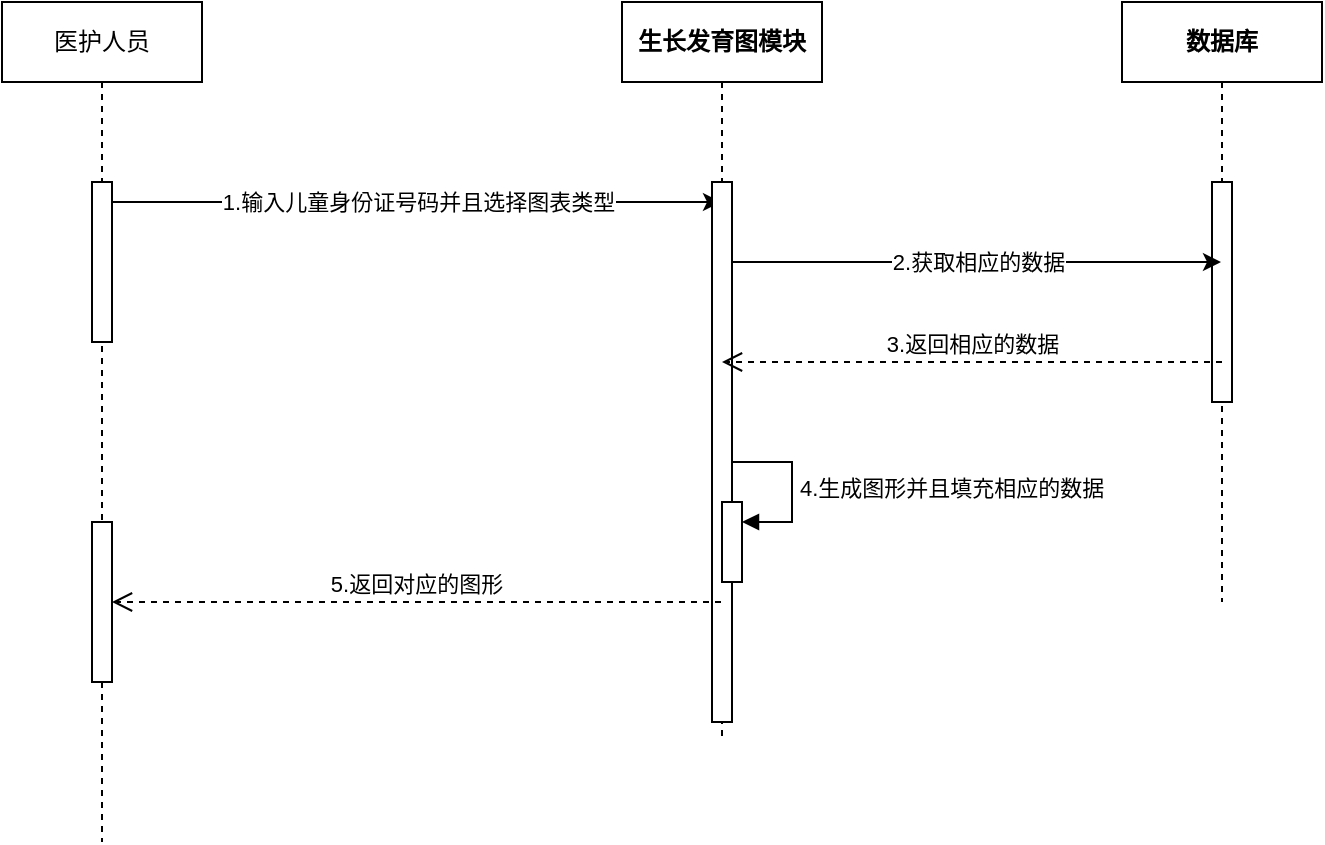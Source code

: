 <mxfile version="21.3.2" type="github">
  <diagram name="第 1 页" id="y_2x2j-AJkx9CvqXO6Mq">
    <mxGraphModel dx="996" dy="573" grid="0" gridSize="10" guides="1" tooltips="1" connect="1" arrows="1" fold="1" page="1" pageScale="1" pageWidth="827" pageHeight="1169" math="0" shadow="0">
      <root>
        <mxCell id="0" />
        <mxCell id="1" parent="0" />
        <mxCell id="mSXiXYgFsEoH2BGerMEi-7" value="1.输入儿童身份证号码并且选择图表类型" style="edgeStyle=elbowEdgeStyle;rounded=0;orthogonalLoop=1;jettySize=auto;html=1;elbow=vertical;curved=0;" edge="1" parent="1" source="mSXiXYgFsEoH2BGerMEi-5" target="mSXiXYgFsEoH2BGerMEi-9">
          <mxGeometry relative="1" as="geometry">
            <mxPoint x="460" y="170" as="targetPoint" />
            <Array as="points">
              <mxPoint x="280" y="170" />
            </Array>
          </mxGeometry>
        </mxCell>
        <mxCell id="mSXiXYgFsEoH2BGerMEi-8" value="医护人员" style="shape=umlLifeline;perimeter=lifelinePerimeter;whiteSpace=wrap;html=1;container=1;dropTarget=0;collapsible=0;recursiveResize=0;outlineConnect=0;portConstraint=eastwest;newEdgeStyle={&quot;edgeStyle&quot;:&quot;elbowEdgeStyle&quot;,&quot;elbow&quot;:&quot;vertical&quot;,&quot;curved&quot;:0,&quot;rounded&quot;:0};" vertex="1" parent="1">
          <mxGeometry x="50" y="70" width="100" height="420" as="geometry" />
        </mxCell>
        <mxCell id="mSXiXYgFsEoH2BGerMEi-5" value="" style="html=1;points=[];perimeter=orthogonalPerimeter;outlineConnect=0;targetShapes=umlLifeline;portConstraint=eastwest;newEdgeStyle={&quot;edgeStyle&quot;:&quot;elbowEdgeStyle&quot;,&quot;elbow&quot;:&quot;vertical&quot;,&quot;curved&quot;:0,&quot;rounded&quot;:0};" vertex="1" parent="mSXiXYgFsEoH2BGerMEi-8">
          <mxGeometry x="45" y="90" width="10" height="80" as="geometry" />
        </mxCell>
        <mxCell id="mSXiXYgFsEoH2BGerMEi-17" value="" style="html=1;points=[];perimeter=orthogonalPerimeter;outlineConnect=0;targetShapes=umlLifeline;portConstraint=eastwest;newEdgeStyle={&quot;edgeStyle&quot;:&quot;elbowEdgeStyle&quot;,&quot;elbow&quot;:&quot;vertical&quot;,&quot;curved&quot;:0,&quot;rounded&quot;:0};" vertex="1" parent="mSXiXYgFsEoH2BGerMEi-8">
          <mxGeometry x="45" y="260" width="10" height="80" as="geometry" />
        </mxCell>
        <mxCell id="mSXiXYgFsEoH2BGerMEi-9" value="生长发育图模块" style="shape=umlLifeline;perimeter=lifelinePerimeter;whiteSpace=wrap;html=1;container=1;dropTarget=0;collapsible=0;recursiveResize=0;outlineConnect=0;portConstraint=eastwest;newEdgeStyle={&quot;edgeStyle&quot;:&quot;elbowEdgeStyle&quot;,&quot;elbow&quot;:&quot;vertical&quot;,&quot;curved&quot;:0,&quot;rounded&quot;:0};fontStyle=1" vertex="1" parent="1">
          <mxGeometry x="360" y="70" width="100" height="370" as="geometry" />
        </mxCell>
        <mxCell id="mSXiXYgFsEoH2BGerMEi-11" value="" style="html=1;points=[];perimeter=orthogonalPerimeter;outlineConnect=0;targetShapes=umlLifeline;portConstraint=eastwest;newEdgeStyle={&quot;edgeStyle&quot;:&quot;elbowEdgeStyle&quot;,&quot;elbow&quot;:&quot;vertical&quot;,&quot;curved&quot;:0,&quot;rounded&quot;:0};" vertex="1" parent="mSXiXYgFsEoH2BGerMEi-9">
          <mxGeometry x="45" y="90" width="10" height="270" as="geometry" />
        </mxCell>
        <mxCell id="mSXiXYgFsEoH2BGerMEi-15" value="" style="html=1;points=[];perimeter=orthogonalPerimeter;outlineConnect=0;targetShapes=umlLifeline;portConstraint=eastwest;newEdgeStyle={&quot;edgeStyle&quot;:&quot;elbowEdgeStyle&quot;,&quot;elbow&quot;:&quot;vertical&quot;,&quot;curved&quot;:0,&quot;rounded&quot;:0};" vertex="1" parent="mSXiXYgFsEoH2BGerMEi-9">
          <mxGeometry x="50" y="250" width="10" height="40" as="geometry" />
        </mxCell>
        <mxCell id="mSXiXYgFsEoH2BGerMEi-16" value="4.生成图形并且填充相应的数据" style="html=1;align=left;spacingLeft=2;endArrow=block;rounded=0;edgeStyle=orthogonalEdgeStyle;curved=0;rounded=0;" edge="1" target="mSXiXYgFsEoH2BGerMEi-15" parent="mSXiXYgFsEoH2BGerMEi-9">
          <mxGeometry relative="1" as="geometry">
            <mxPoint x="55" y="230" as="sourcePoint" />
            <Array as="points">
              <mxPoint x="85" y="260" />
            </Array>
          </mxGeometry>
        </mxCell>
        <mxCell id="mSXiXYgFsEoH2BGerMEi-10" value="数据库" style="shape=umlLifeline;perimeter=lifelinePerimeter;whiteSpace=wrap;html=1;container=1;dropTarget=0;collapsible=0;recursiveResize=0;outlineConnect=0;portConstraint=eastwest;newEdgeStyle={&quot;edgeStyle&quot;:&quot;elbowEdgeStyle&quot;,&quot;elbow&quot;:&quot;vertical&quot;,&quot;curved&quot;:0,&quot;rounded&quot;:0};fontStyle=1" vertex="1" parent="1">
          <mxGeometry x="610" y="70" width="100" height="300" as="geometry" />
        </mxCell>
        <mxCell id="mSXiXYgFsEoH2BGerMEi-12" value="" style="html=1;points=[];perimeter=orthogonalPerimeter;outlineConnect=0;targetShapes=umlLifeline;portConstraint=eastwest;newEdgeStyle={&quot;edgeStyle&quot;:&quot;elbowEdgeStyle&quot;,&quot;elbow&quot;:&quot;vertical&quot;,&quot;curved&quot;:0,&quot;rounded&quot;:0};" vertex="1" parent="mSXiXYgFsEoH2BGerMEi-10">
          <mxGeometry x="45" y="90" width="10" height="110" as="geometry" />
        </mxCell>
        <mxCell id="mSXiXYgFsEoH2BGerMEi-13" value="2.获取相应的数据" style="edgeStyle=elbowEdgeStyle;rounded=0;orthogonalLoop=1;jettySize=auto;html=1;elbow=vertical;curved=0;" edge="1" parent="1" source="mSXiXYgFsEoH2BGerMEi-11" target="mSXiXYgFsEoH2BGerMEi-10">
          <mxGeometry relative="1" as="geometry">
            <Array as="points">
              <mxPoint x="590" y="200" />
            </Array>
          </mxGeometry>
        </mxCell>
        <mxCell id="mSXiXYgFsEoH2BGerMEi-14" value="3.返回相应的数据" style="html=1;verticalAlign=bottom;endArrow=open;dashed=1;endSize=8;edgeStyle=elbowEdgeStyle;elbow=vertical;curved=0;rounded=0;exitX=0.5;exitY=0.818;exitDx=0;exitDy=0;exitPerimeter=0;" edge="1" parent="1" source="mSXiXYgFsEoH2BGerMEi-12" target="mSXiXYgFsEoH2BGerMEi-9">
          <mxGeometry relative="1" as="geometry">
            <mxPoint x="650" y="250" as="sourcePoint" />
            <mxPoint x="570" y="250" as="targetPoint" />
          </mxGeometry>
        </mxCell>
        <mxCell id="mSXiXYgFsEoH2BGerMEi-18" value="5.返回对应的图形" style="html=1;verticalAlign=bottom;endArrow=open;dashed=1;endSize=8;edgeStyle=elbowEdgeStyle;elbow=vertical;curved=0;rounded=0;" edge="1" parent="1" source="mSXiXYgFsEoH2BGerMEi-9" target="mSXiXYgFsEoH2BGerMEi-17">
          <mxGeometry relative="1" as="geometry">
            <mxPoint x="360" y="370" as="sourcePoint" />
            <mxPoint x="280" y="370" as="targetPoint" />
          </mxGeometry>
        </mxCell>
      </root>
    </mxGraphModel>
  </diagram>
</mxfile>
